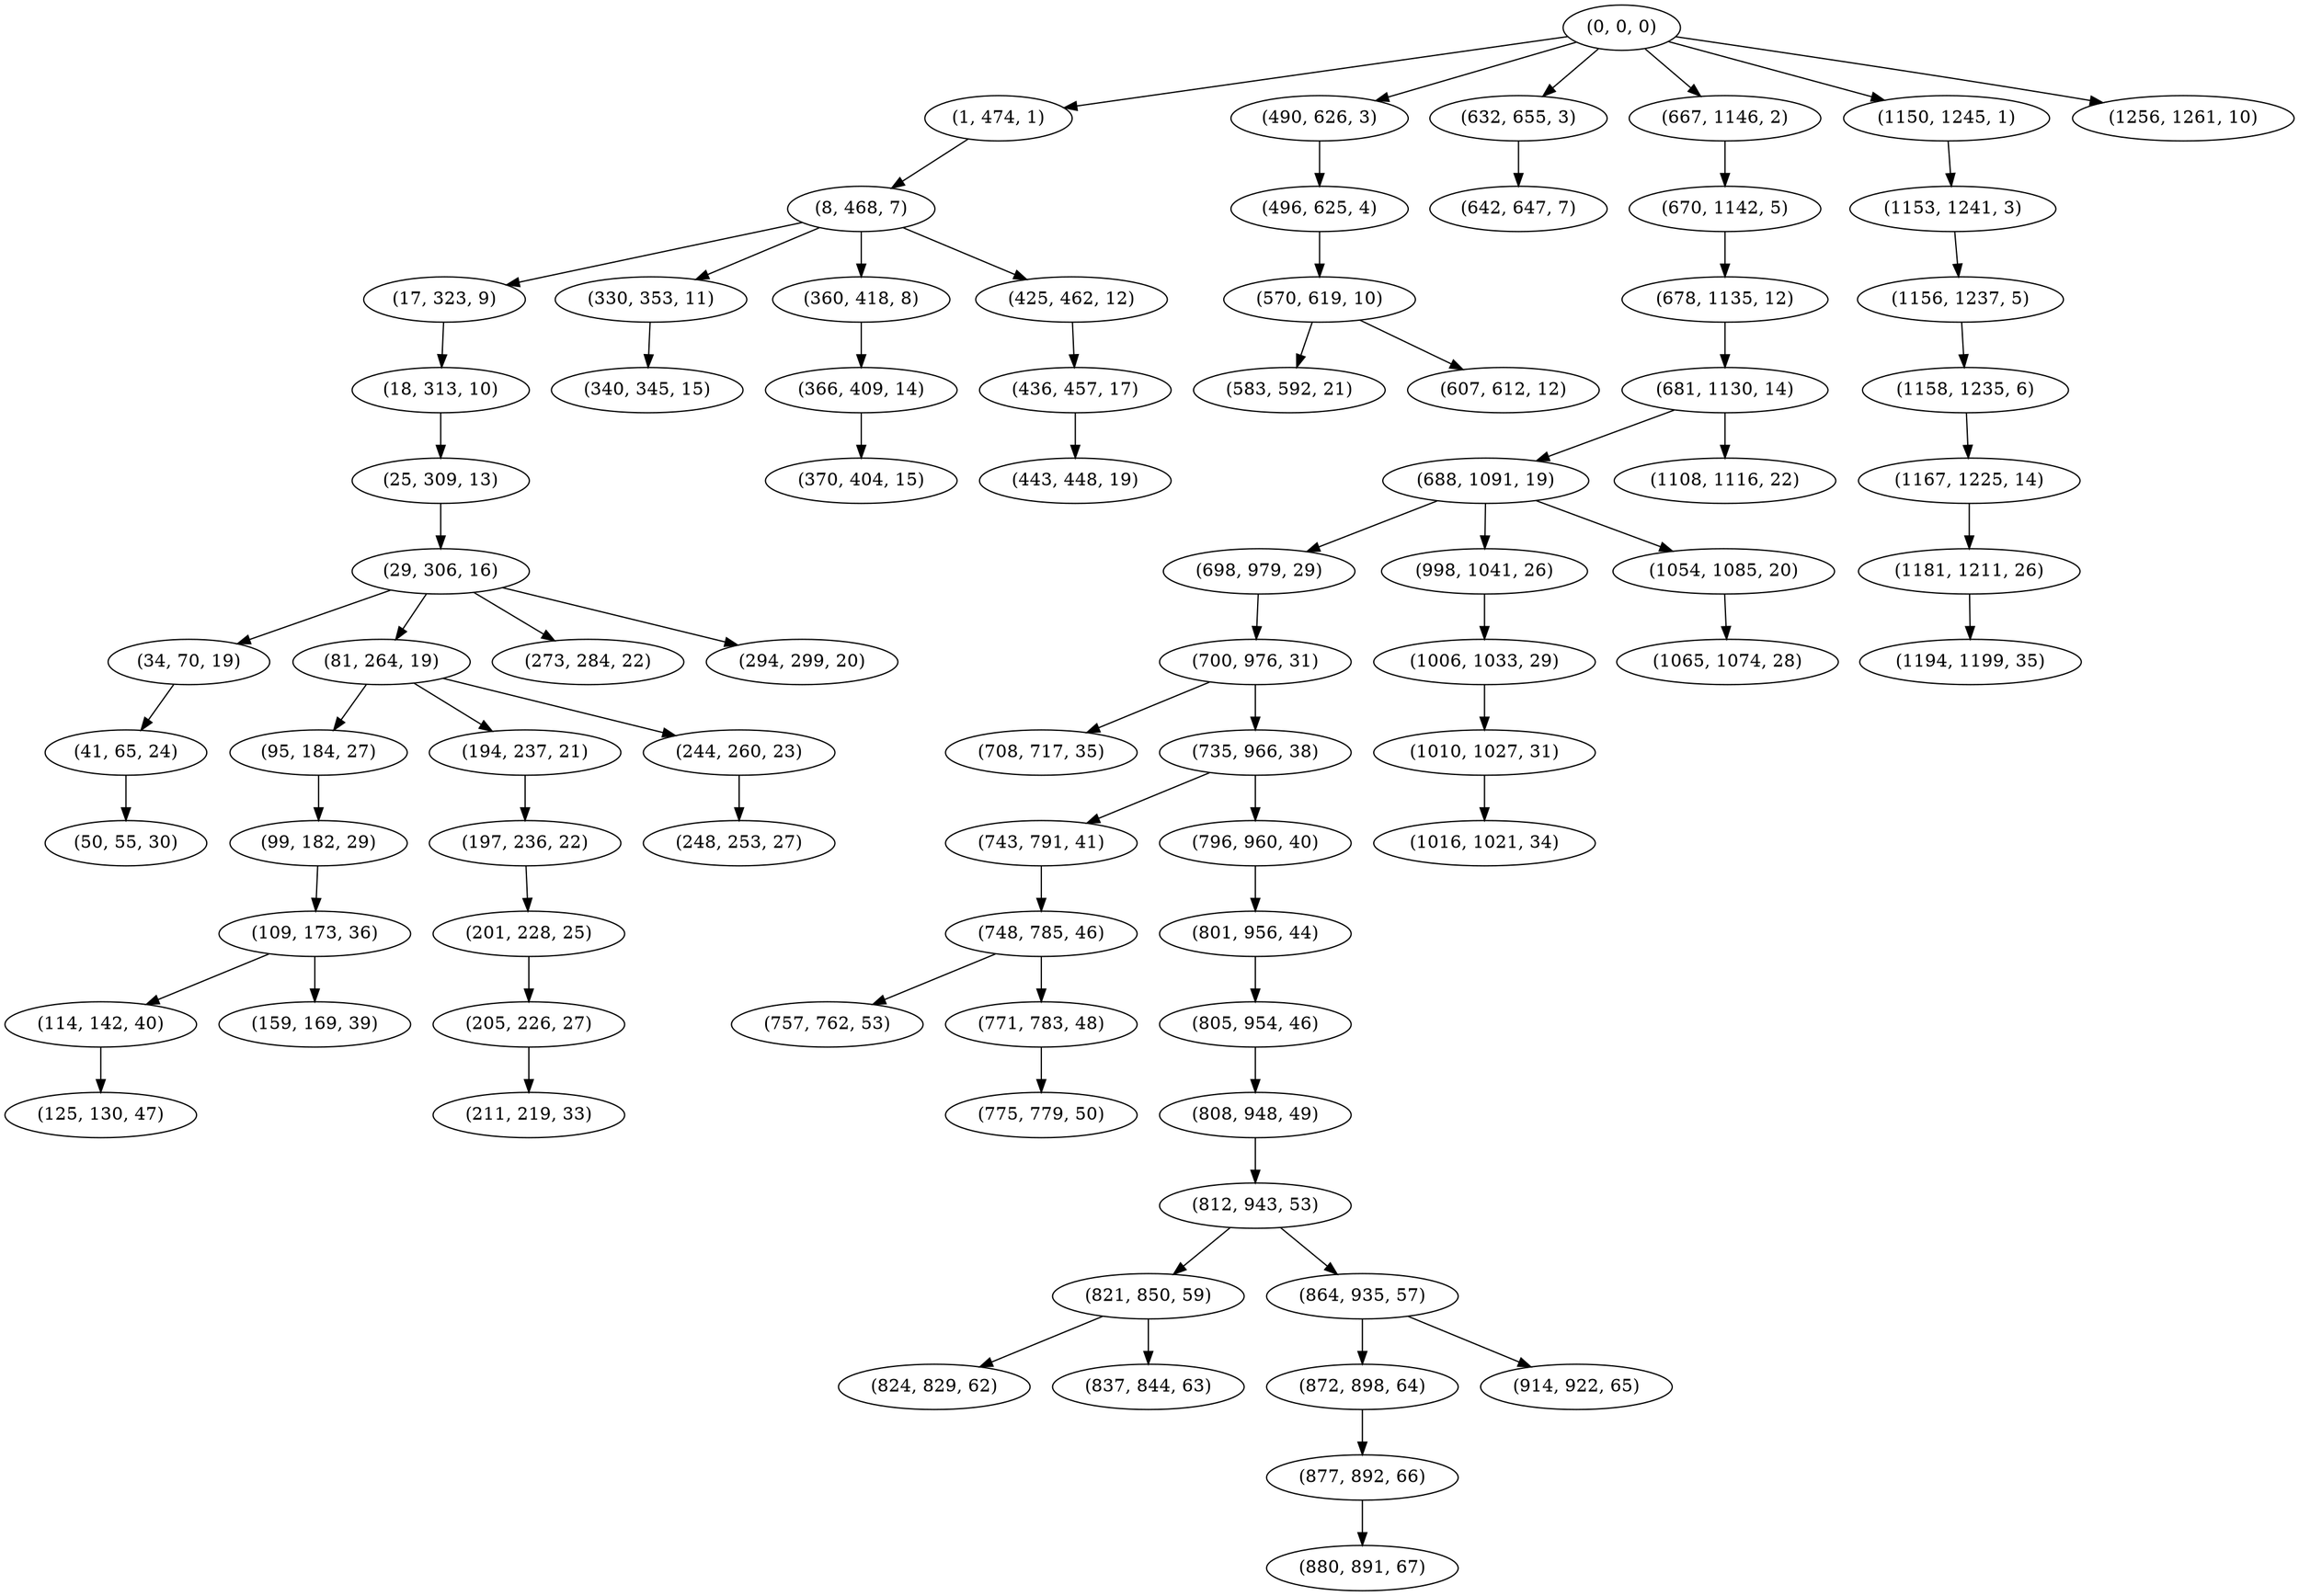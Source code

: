 digraph tree {
    "(0, 0, 0)";
    "(1, 474, 1)";
    "(8, 468, 7)";
    "(17, 323, 9)";
    "(18, 313, 10)";
    "(25, 309, 13)";
    "(29, 306, 16)";
    "(34, 70, 19)";
    "(41, 65, 24)";
    "(50, 55, 30)";
    "(81, 264, 19)";
    "(95, 184, 27)";
    "(99, 182, 29)";
    "(109, 173, 36)";
    "(114, 142, 40)";
    "(125, 130, 47)";
    "(159, 169, 39)";
    "(194, 237, 21)";
    "(197, 236, 22)";
    "(201, 228, 25)";
    "(205, 226, 27)";
    "(211, 219, 33)";
    "(244, 260, 23)";
    "(248, 253, 27)";
    "(273, 284, 22)";
    "(294, 299, 20)";
    "(330, 353, 11)";
    "(340, 345, 15)";
    "(360, 418, 8)";
    "(366, 409, 14)";
    "(370, 404, 15)";
    "(425, 462, 12)";
    "(436, 457, 17)";
    "(443, 448, 19)";
    "(490, 626, 3)";
    "(496, 625, 4)";
    "(570, 619, 10)";
    "(583, 592, 21)";
    "(607, 612, 12)";
    "(632, 655, 3)";
    "(642, 647, 7)";
    "(667, 1146, 2)";
    "(670, 1142, 5)";
    "(678, 1135, 12)";
    "(681, 1130, 14)";
    "(688, 1091, 19)";
    "(698, 979, 29)";
    "(700, 976, 31)";
    "(708, 717, 35)";
    "(735, 966, 38)";
    "(743, 791, 41)";
    "(748, 785, 46)";
    "(757, 762, 53)";
    "(771, 783, 48)";
    "(775, 779, 50)";
    "(796, 960, 40)";
    "(801, 956, 44)";
    "(805, 954, 46)";
    "(808, 948, 49)";
    "(812, 943, 53)";
    "(821, 850, 59)";
    "(824, 829, 62)";
    "(837, 844, 63)";
    "(864, 935, 57)";
    "(872, 898, 64)";
    "(877, 892, 66)";
    "(880, 891, 67)";
    "(914, 922, 65)";
    "(998, 1041, 26)";
    "(1006, 1033, 29)";
    "(1010, 1027, 31)";
    "(1016, 1021, 34)";
    "(1054, 1085, 20)";
    "(1065, 1074, 28)";
    "(1108, 1116, 22)";
    "(1150, 1245, 1)";
    "(1153, 1241, 3)";
    "(1156, 1237, 5)";
    "(1158, 1235, 6)";
    "(1167, 1225, 14)";
    "(1181, 1211, 26)";
    "(1194, 1199, 35)";
    "(1256, 1261, 10)";
    "(0, 0, 0)" -> "(1, 474, 1)";
    "(0, 0, 0)" -> "(490, 626, 3)";
    "(0, 0, 0)" -> "(632, 655, 3)";
    "(0, 0, 0)" -> "(667, 1146, 2)";
    "(0, 0, 0)" -> "(1150, 1245, 1)";
    "(0, 0, 0)" -> "(1256, 1261, 10)";
    "(1, 474, 1)" -> "(8, 468, 7)";
    "(8, 468, 7)" -> "(17, 323, 9)";
    "(8, 468, 7)" -> "(330, 353, 11)";
    "(8, 468, 7)" -> "(360, 418, 8)";
    "(8, 468, 7)" -> "(425, 462, 12)";
    "(17, 323, 9)" -> "(18, 313, 10)";
    "(18, 313, 10)" -> "(25, 309, 13)";
    "(25, 309, 13)" -> "(29, 306, 16)";
    "(29, 306, 16)" -> "(34, 70, 19)";
    "(29, 306, 16)" -> "(81, 264, 19)";
    "(29, 306, 16)" -> "(273, 284, 22)";
    "(29, 306, 16)" -> "(294, 299, 20)";
    "(34, 70, 19)" -> "(41, 65, 24)";
    "(41, 65, 24)" -> "(50, 55, 30)";
    "(81, 264, 19)" -> "(95, 184, 27)";
    "(81, 264, 19)" -> "(194, 237, 21)";
    "(81, 264, 19)" -> "(244, 260, 23)";
    "(95, 184, 27)" -> "(99, 182, 29)";
    "(99, 182, 29)" -> "(109, 173, 36)";
    "(109, 173, 36)" -> "(114, 142, 40)";
    "(109, 173, 36)" -> "(159, 169, 39)";
    "(114, 142, 40)" -> "(125, 130, 47)";
    "(194, 237, 21)" -> "(197, 236, 22)";
    "(197, 236, 22)" -> "(201, 228, 25)";
    "(201, 228, 25)" -> "(205, 226, 27)";
    "(205, 226, 27)" -> "(211, 219, 33)";
    "(244, 260, 23)" -> "(248, 253, 27)";
    "(330, 353, 11)" -> "(340, 345, 15)";
    "(360, 418, 8)" -> "(366, 409, 14)";
    "(366, 409, 14)" -> "(370, 404, 15)";
    "(425, 462, 12)" -> "(436, 457, 17)";
    "(436, 457, 17)" -> "(443, 448, 19)";
    "(490, 626, 3)" -> "(496, 625, 4)";
    "(496, 625, 4)" -> "(570, 619, 10)";
    "(570, 619, 10)" -> "(583, 592, 21)";
    "(570, 619, 10)" -> "(607, 612, 12)";
    "(632, 655, 3)" -> "(642, 647, 7)";
    "(667, 1146, 2)" -> "(670, 1142, 5)";
    "(670, 1142, 5)" -> "(678, 1135, 12)";
    "(678, 1135, 12)" -> "(681, 1130, 14)";
    "(681, 1130, 14)" -> "(688, 1091, 19)";
    "(681, 1130, 14)" -> "(1108, 1116, 22)";
    "(688, 1091, 19)" -> "(698, 979, 29)";
    "(688, 1091, 19)" -> "(998, 1041, 26)";
    "(688, 1091, 19)" -> "(1054, 1085, 20)";
    "(698, 979, 29)" -> "(700, 976, 31)";
    "(700, 976, 31)" -> "(708, 717, 35)";
    "(700, 976, 31)" -> "(735, 966, 38)";
    "(735, 966, 38)" -> "(743, 791, 41)";
    "(735, 966, 38)" -> "(796, 960, 40)";
    "(743, 791, 41)" -> "(748, 785, 46)";
    "(748, 785, 46)" -> "(757, 762, 53)";
    "(748, 785, 46)" -> "(771, 783, 48)";
    "(771, 783, 48)" -> "(775, 779, 50)";
    "(796, 960, 40)" -> "(801, 956, 44)";
    "(801, 956, 44)" -> "(805, 954, 46)";
    "(805, 954, 46)" -> "(808, 948, 49)";
    "(808, 948, 49)" -> "(812, 943, 53)";
    "(812, 943, 53)" -> "(821, 850, 59)";
    "(812, 943, 53)" -> "(864, 935, 57)";
    "(821, 850, 59)" -> "(824, 829, 62)";
    "(821, 850, 59)" -> "(837, 844, 63)";
    "(864, 935, 57)" -> "(872, 898, 64)";
    "(864, 935, 57)" -> "(914, 922, 65)";
    "(872, 898, 64)" -> "(877, 892, 66)";
    "(877, 892, 66)" -> "(880, 891, 67)";
    "(998, 1041, 26)" -> "(1006, 1033, 29)";
    "(1006, 1033, 29)" -> "(1010, 1027, 31)";
    "(1010, 1027, 31)" -> "(1016, 1021, 34)";
    "(1054, 1085, 20)" -> "(1065, 1074, 28)";
    "(1150, 1245, 1)" -> "(1153, 1241, 3)";
    "(1153, 1241, 3)" -> "(1156, 1237, 5)";
    "(1156, 1237, 5)" -> "(1158, 1235, 6)";
    "(1158, 1235, 6)" -> "(1167, 1225, 14)";
    "(1167, 1225, 14)" -> "(1181, 1211, 26)";
    "(1181, 1211, 26)" -> "(1194, 1199, 35)";
}
